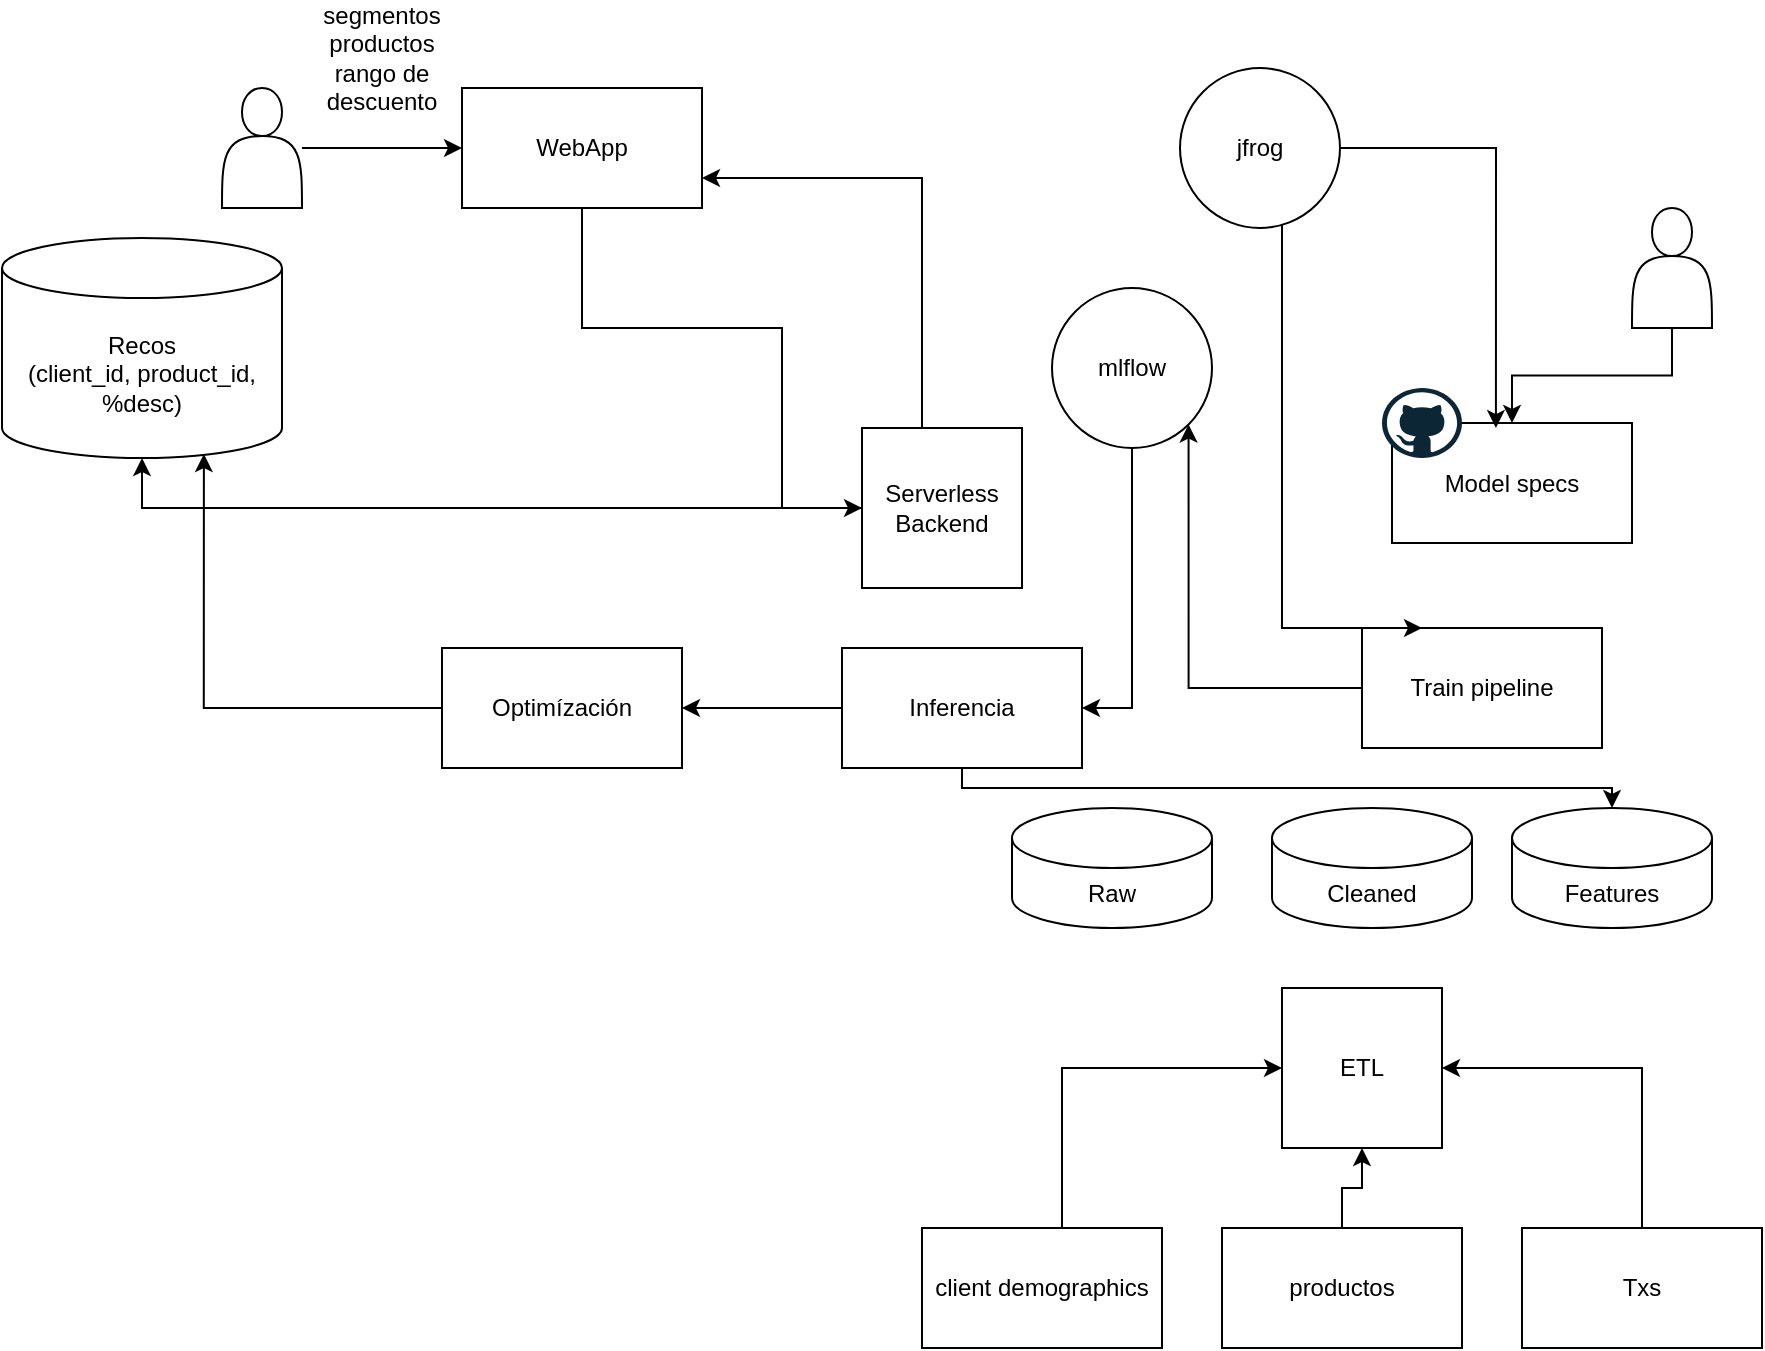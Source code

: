 <mxfile version="28.2.8">
  <diagram name="Page-1" id="CiKc_1V1TXyM2Xkhl56R">
    <mxGraphModel dx="2107" dy="725" grid="1" gridSize="10" guides="1" tooltips="1" connect="1" arrows="1" fold="1" page="1" pageScale="1" pageWidth="850" pageHeight="1100" math="0" shadow="0">
      <root>
        <mxCell id="0" />
        <mxCell id="1" parent="0" />
        <mxCell id="O53aIXAgfHzwUR_KcHCy-10" style="edgeStyle=orthogonalEdgeStyle;rounded=0;orthogonalLoop=1;jettySize=auto;html=1;entryX=0;entryY=0.5;entryDx=0;entryDy=0;" edge="1" parent="1" source="O53aIXAgfHzwUR_KcHCy-4" target="O53aIXAgfHzwUR_KcHCy-8">
          <mxGeometry relative="1" as="geometry">
            <Array as="points">
              <mxPoint x="240" y="170" />
              <mxPoint x="340" y="170" />
              <mxPoint x="340" y="260" />
            </Array>
          </mxGeometry>
        </mxCell>
        <mxCell id="O53aIXAgfHzwUR_KcHCy-4" value="WebApp" style="rounded=0;whiteSpace=wrap;html=1;" vertex="1" parent="1">
          <mxGeometry x="180" y="50" width="120" height="60" as="geometry" />
        </mxCell>
        <mxCell id="O53aIXAgfHzwUR_KcHCy-6" style="edgeStyle=orthogonalEdgeStyle;rounded=0;orthogonalLoop=1;jettySize=auto;html=1;entryX=0;entryY=0.5;entryDx=0;entryDy=0;" edge="1" parent="1" source="O53aIXAgfHzwUR_KcHCy-5" target="O53aIXAgfHzwUR_KcHCy-4">
          <mxGeometry relative="1" as="geometry" />
        </mxCell>
        <mxCell id="O53aIXAgfHzwUR_KcHCy-5" value="" style="shape=actor;whiteSpace=wrap;html=1;" vertex="1" parent="1">
          <mxGeometry x="60" y="50" width="40" height="60" as="geometry" />
        </mxCell>
        <mxCell id="O53aIXAgfHzwUR_KcHCy-7" value="Recos&lt;div&gt;(client_id, product_id, %desc)&lt;/div&gt;" style="shape=cylinder3;whiteSpace=wrap;html=1;boundedLbl=1;backgroundOutline=1;size=15;" vertex="1" parent="1">
          <mxGeometry x="-50" y="125" width="140" height="110" as="geometry" />
        </mxCell>
        <mxCell id="O53aIXAgfHzwUR_KcHCy-12" style="edgeStyle=orthogonalEdgeStyle;rounded=0;orthogonalLoop=1;jettySize=auto;html=1;entryX=1;entryY=0.75;entryDx=0;entryDy=0;" edge="1" parent="1" source="O53aIXAgfHzwUR_KcHCy-8" target="O53aIXAgfHzwUR_KcHCy-4">
          <mxGeometry relative="1" as="geometry">
            <Array as="points">
              <mxPoint x="410" y="95" />
            </Array>
          </mxGeometry>
        </mxCell>
        <mxCell id="O53aIXAgfHzwUR_KcHCy-8" value="Serverless&lt;div&gt;Backend&lt;/div&gt;" style="whiteSpace=wrap;html=1;aspect=fixed;" vertex="1" parent="1">
          <mxGeometry x="380" y="220" width="80" height="80" as="geometry" />
        </mxCell>
        <mxCell id="O53aIXAgfHzwUR_KcHCy-9" value="segmentos&lt;div&gt;productos&lt;/div&gt;&lt;div&gt;rango de descuento&lt;/div&gt;" style="text;html=1;whiteSpace=wrap;strokeColor=none;fillColor=none;align=center;verticalAlign=middle;rounded=0;" vertex="1" parent="1">
          <mxGeometry x="110" y="20" width="60" height="30" as="geometry" />
        </mxCell>
        <mxCell id="O53aIXAgfHzwUR_KcHCy-11" style="edgeStyle=orthogonalEdgeStyle;rounded=0;orthogonalLoop=1;jettySize=auto;html=1;entryX=0.5;entryY=1;entryDx=0;entryDy=0;entryPerimeter=0;" edge="1" parent="1" source="O53aIXAgfHzwUR_KcHCy-8" target="O53aIXAgfHzwUR_KcHCy-7">
          <mxGeometry relative="1" as="geometry" />
        </mxCell>
        <mxCell id="O53aIXAgfHzwUR_KcHCy-22" style="edgeStyle=orthogonalEdgeStyle;rounded=0;orthogonalLoop=1;jettySize=auto;html=1;entryX=1;entryY=0.5;entryDx=0;entryDy=0;" edge="1" parent="1" source="O53aIXAgfHzwUR_KcHCy-13" target="O53aIXAgfHzwUR_KcHCy-17">
          <mxGeometry relative="1" as="geometry">
            <Array as="points">
              <mxPoint x="770" y="540" />
            </Array>
          </mxGeometry>
        </mxCell>
        <mxCell id="O53aIXAgfHzwUR_KcHCy-13" value="Txs" style="rounded=0;whiteSpace=wrap;html=1;" vertex="1" parent="1">
          <mxGeometry x="710" y="620" width="120" height="60" as="geometry" />
        </mxCell>
        <mxCell id="O53aIXAgfHzwUR_KcHCy-21" style="edgeStyle=orthogonalEdgeStyle;rounded=0;orthogonalLoop=1;jettySize=auto;html=1;entryX=0.5;entryY=1;entryDx=0;entryDy=0;" edge="1" parent="1" source="O53aIXAgfHzwUR_KcHCy-14" target="O53aIXAgfHzwUR_KcHCy-17">
          <mxGeometry relative="1" as="geometry" />
        </mxCell>
        <mxCell id="O53aIXAgfHzwUR_KcHCy-14" value="productos" style="rounded=0;whiteSpace=wrap;html=1;" vertex="1" parent="1">
          <mxGeometry x="560" y="620" width="120" height="60" as="geometry" />
        </mxCell>
        <mxCell id="O53aIXAgfHzwUR_KcHCy-20" style="edgeStyle=orthogonalEdgeStyle;rounded=0;orthogonalLoop=1;jettySize=auto;html=1;entryX=0;entryY=0.5;entryDx=0;entryDy=0;" edge="1" parent="1" source="O53aIXAgfHzwUR_KcHCy-15" target="O53aIXAgfHzwUR_KcHCy-17">
          <mxGeometry relative="1" as="geometry">
            <Array as="points">
              <mxPoint x="480" y="540" />
            </Array>
          </mxGeometry>
        </mxCell>
        <mxCell id="O53aIXAgfHzwUR_KcHCy-15" value="client demographics" style="rounded=0;whiteSpace=wrap;html=1;" vertex="1" parent="1">
          <mxGeometry x="410" y="620" width="120" height="60" as="geometry" />
        </mxCell>
        <mxCell id="O53aIXAgfHzwUR_KcHCy-16" value="Features" style="shape=cylinder3;whiteSpace=wrap;html=1;boundedLbl=1;backgroundOutline=1;size=15;" vertex="1" parent="1">
          <mxGeometry x="705" y="410" width="100" height="60" as="geometry" />
        </mxCell>
        <mxCell id="O53aIXAgfHzwUR_KcHCy-17" value="ETL" style="whiteSpace=wrap;html=1;aspect=fixed;" vertex="1" parent="1">
          <mxGeometry x="590" y="500" width="80" height="80" as="geometry" />
        </mxCell>
        <mxCell id="O53aIXAgfHzwUR_KcHCy-18" value="Raw" style="shape=cylinder3;whiteSpace=wrap;html=1;boundedLbl=1;backgroundOutline=1;size=15;" vertex="1" parent="1">
          <mxGeometry x="455" y="410" width="100" height="60" as="geometry" />
        </mxCell>
        <mxCell id="O53aIXAgfHzwUR_KcHCy-19" value="Cleaned" style="shape=cylinder3;whiteSpace=wrap;html=1;boundedLbl=1;backgroundOutline=1;size=15;" vertex="1" parent="1">
          <mxGeometry x="585" y="410" width="100" height="60" as="geometry" />
        </mxCell>
        <mxCell id="O53aIXAgfHzwUR_KcHCy-23" value="Model specs" style="rounded=0;whiteSpace=wrap;html=1;" vertex="1" parent="1">
          <mxGeometry x="645" y="217.5" width="120" height="60" as="geometry" />
        </mxCell>
        <mxCell id="O53aIXAgfHzwUR_KcHCy-24" value="" style="dashed=0;outlineConnect=0;html=1;align=center;labelPosition=center;verticalLabelPosition=bottom;verticalAlign=top;shape=mxgraph.weblogos.github" vertex="1" parent="1">
          <mxGeometry x="640" y="200" width="40" height="35" as="geometry" />
        </mxCell>
        <mxCell id="O53aIXAgfHzwUR_KcHCy-26" style="edgeStyle=orthogonalEdgeStyle;rounded=0;orthogonalLoop=1;jettySize=auto;html=1;entryX=0.5;entryY=0;entryDx=0;entryDy=0;" edge="1" parent="1" source="O53aIXAgfHzwUR_KcHCy-25" target="O53aIXAgfHzwUR_KcHCy-23">
          <mxGeometry relative="1" as="geometry" />
        </mxCell>
        <mxCell id="O53aIXAgfHzwUR_KcHCy-25" value="" style="shape=actor;whiteSpace=wrap;html=1;" vertex="1" parent="1">
          <mxGeometry x="765" y="110" width="40" height="60" as="geometry" />
        </mxCell>
        <mxCell id="O53aIXAgfHzwUR_KcHCy-37" style="edgeStyle=orthogonalEdgeStyle;rounded=0;orthogonalLoop=1;jettySize=auto;html=1;entryX=1;entryY=0.5;entryDx=0;entryDy=0;" edge="1" parent="1" source="O53aIXAgfHzwUR_KcHCy-27" target="O53aIXAgfHzwUR_KcHCy-36">
          <mxGeometry relative="1" as="geometry" />
        </mxCell>
        <mxCell id="O53aIXAgfHzwUR_KcHCy-27" value="mlflow" style="ellipse;whiteSpace=wrap;html=1;aspect=fixed;" vertex="1" parent="1">
          <mxGeometry x="475" y="150" width="80" height="80" as="geometry" />
        </mxCell>
        <mxCell id="O53aIXAgfHzwUR_KcHCy-38" style="edgeStyle=orthogonalEdgeStyle;rounded=0;orthogonalLoop=1;jettySize=auto;html=1;exitX=0;exitY=0.5;exitDx=0;exitDy=0;entryX=1;entryY=1;entryDx=0;entryDy=0;" edge="1" parent="1" source="O53aIXAgfHzwUR_KcHCy-29" target="O53aIXAgfHzwUR_KcHCy-27">
          <mxGeometry relative="1" as="geometry" />
        </mxCell>
        <mxCell id="O53aIXAgfHzwUR_KcHCy-29" value="Train pipeline" style="rounded=0;whiteSpace=wrap;html=1;" vertex="1" parent="1">
          <mxGeometry x="630" y="320" width="120" height="60" as="geometry" />
        </mxCell>
        <mxCell id="O53aIXAgfHzwUR_KcHCy-34" style="edgeStyle=orthogonalEdgeStyle;rounded=0;orthogonalLoop=1;jettySize=auto;html=1;entryX=0.25;entryY=0;entryDx=0;entryDy=0;" edge="1" parent="1" source="O53aIXAgfHzwUR_KcHCy-33" target="O53aIXAgfHzwUR_KcHCy-29">
          <mxGeometry relative="1" as="geometry">
            <Array as="points">
              <mxPoint x="590" y="320" />
            </Array>
          </mxGeometry>
        </mxCell>
        <mxCell id="O53aIXAgfHzwUR_KcHCy-33" value="jfrog" style="ellipse;whiteSpace=wrap;html=1;aspect=fixed;" vertex="1" parent="1">
          <mxGeometry x="539" y="40" width="80" height="80" as="geometry" />
        </mxCell>
        <mxCell id="O53aIXAgfHzwUR_KcHCy-35" style="edgeStyle=orthogonalEdgeStyle;rounded=0;orthogonalLoop=1;jettySize=auto;html=1;entryX=0.433;entryY=0.042;entryDx=0;entryDy=0;entryPerimeter=0;" edge="1" parent="1" source="O53aIXAgfHzwUR_KcHCy-33" target="O53aIXAgfHzwUR_KcHCy-23">
          <mxGeometry relative="1" as="geometry" />
        </mxCell>
        <mxCell id="O53aIXAgfHzwUR_KcHCy-39" style="edgeStyle=orthogonalEdgeStyle;rounded=0;orthogonalLoop=1;jettySize=auto;html=1;" edge="1" parent="1" source="O53aIXAgfHzwUR_KcHCy-36" target="O53aIXAgfHzwUR_KcHCy-16">
          <mxGeometry relative="1" as="geometry">
            <Array as="points">
              <mxPoint x="430" y="400" />
              <mxPoint x="755" y="400" />
            </Array>
          </mxGeometry>
        </mxCell>
        <mxCell id="O53aIXAgfHzwUR_KcHCy-41" value="" style="edgeStyle=orthogonalEdgeStyle;rounded=0;orthogonalLoop=1;jettySize=auto;html=1;" edge="1" parent="1" source="O53aIXAgfHzwUR_KcHCy-36" target="O53aIXAgfHzwUR_KcHCy-40">
          <mxGeometry relative="1" as="geometry" />
        </mxCell>
        <mxCell id="O53aIXAgfHzwUR_KcHCy-36" value="Inferencia" style="rounded=0;whiteSpace=wrap;html=1;" vertex="1" parent="1">
          <mxGeometry x="370" y="330" width="120" height="60" as="geometry" />
        </mxCell>
        <mxCell id="O53aIXAgfHzwUR_KcHCy-40" value="Optimízación" style="whiteSpace=wrap;html=1;rounded=0;" vertex="1" parent="1">
          <mxGeometry x="170" y="330" width="120" height="60" as="geometry" />
        </mxCell>
        <mxCell id="O53aIXAgfHzwUR_KcHCy-42" style="edgeStyle=orthogonalEdgeStyle;rounded=0;orthogonalLoop=1;jettySize=auto;html=1;entryX=0.721;entryY=0.982;entryDx=0;entryDy=0;entryPerimeter=0;" edge="1" parent="1" source="O53aIXAgfHzwUR_KcHCy-40" target="O53aIXAgfHzwUR_KcHCy-7">
          <mxGeometry relative="1" as="geometry" />
        </mxCell>
      </root>
    </mxGraphModel>
  </diagram>
</mxfile>
